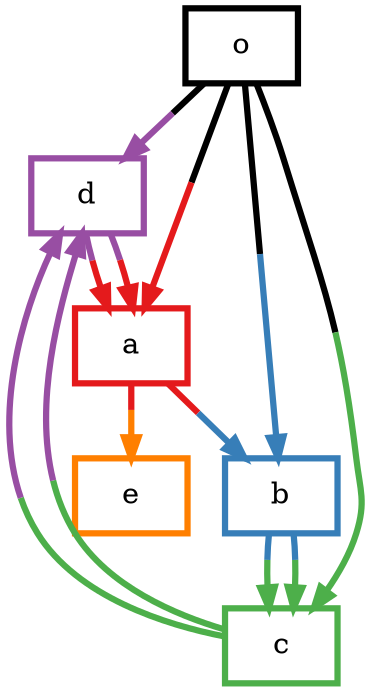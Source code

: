 digraph barS {
	{
		rank=same
	5 [shape=box,penwidth=3,colorscheme=set19,color=-659038545,label="o"]
	}
	{
		rank=same
		4 [shape=box,penwidth=3,colorscheme=set19,color=5,label="e"]
	}
	3 [shape=box,penwidth=3,colorscheme=set19,color=4,label="d"]
	2 [shape=box,penwidth=3,colorscheme=set19,color=3,label="c"]
	1 [shape=box,penwidth=3,colorscheme=set19,color=2,label="b"]
	0 [shape=box,penwidth=3,colorscheme=set19,color=1,label="a"]
	5 -> 0 [penwidth=3,colorscheme=set19,color="-659038545;0.5:1"]
	5 -> 1 [penwidth=3,colorscheme=set19,color="-659038545;0.5:2"]
	5 -> 2 [penwidth=3,colorscheme=set19,color="-659038545;0.5:3"]
	5 -> 3 [penwidth=3,colorscheme=set19,color="-659038545;0.5:4"]
	3 -> 0 [penwidth=3,colorscheme=set19,color="4;0.5:1"]
	3 -> 0 [penwidth=3,colorscheme=set19,color="4;0.5:1"]
	2 -> 3 [penwidth=3,colorscheme=set19,color="3;0.5:4"]
	2 -> 3 [penwidth=3,colorscheme=set19,color="3;0.5:4"]
	1 -> 2 [penwidth=3,colorscheme=set19,color="2;0.5:3"]
	1 -> 2 [penwidth=3,colorscheme=set19,color="2;0.5:3"]
	0 -> 1 [penwidth=3,colorscheme=set19,color="1;0.5:2"]
	0 -> 4 [penwidth=3,colorscheme=set19,color="1;0.5:5"]
}
